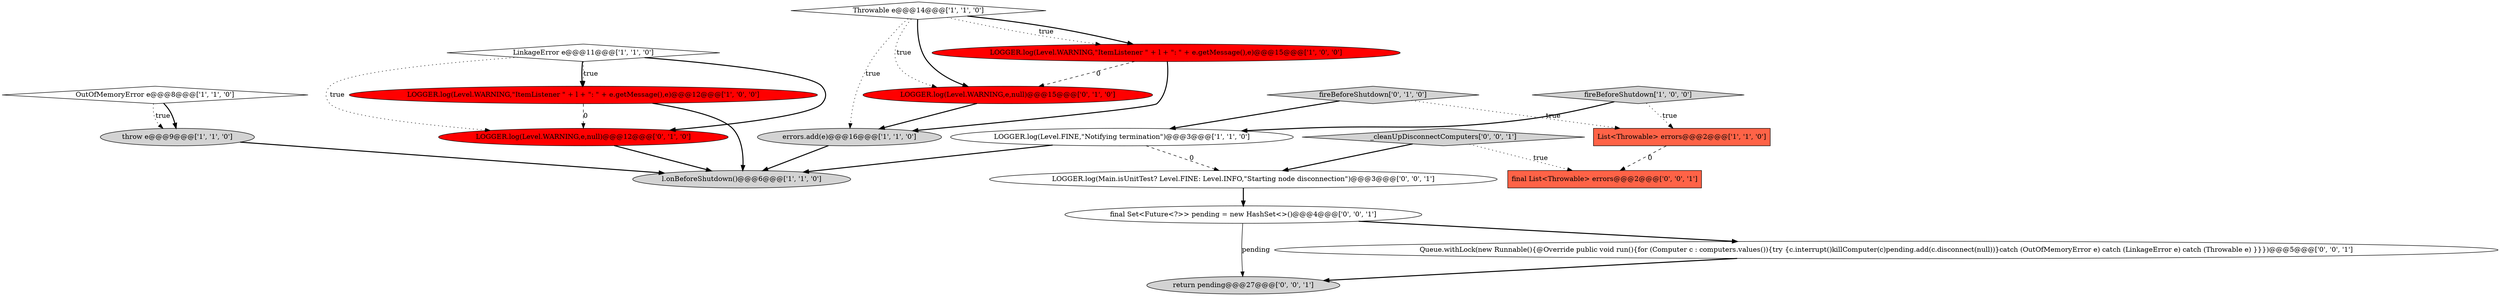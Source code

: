 digraph {
10 [style = filled, label = "throw e@@@9@@@['1', '1', '0']", fillcolor = lightgray, shape = ellipse image = "AAA0AAABBB1BBB"];
4 [style = filled, label = "List<Throwable> errors@@@2@@@['1', '1', '0']", fillcolor = tomato, shape = box image = "AAA0AAABBB1BBB"];
18 [style = filled, label = "final List<Throwable> errors@@@2@@@['0', '0', '1']", fillcolor = tomato, shape = box image = "AAA0AAABBB3BBB"];
19 [style = filled, label = "_cleanUpDisconnectComputers['0', '0', '1']", fillcolor = lightgray, shape = diamond image = "AAA0AAABBB3BBB"];
9 [style = filled, label = "l.onBeforeShutdown()@@@6@@@['1', '1', '0']", fillcolor = lightgray, shape = ellipse image = "AAA0AAABBB1BBB"];
1 [style = filled, label = "LinkageError e@@@11@@@['1', '1', '0']", fillcolor = white, shape = diamond image = "AAA0AAABBB1BBB"];
5 [style = filled, label = "Throwable e@@@14@@@['1', '1', '0']", fillcolor = white, shape = diamond image = "AAA0AAABBB1BBB"];
7 [style = filled, label = "LOGGER.log(Level.WARNING,\"ItemListener \" + l + \": \" + e.getMessage(),e)@@@12@@@['1', '0', '0']", fillcolor = red, shape = ellipse image = "AAA1AAABBB1BBB"];
13 [style = filled, label = "LOGGER.log(Level.WARNING,e,null)@@@15@@@['0', '1', '0']", fillcolor = red, shape = ellipse image = "AAA1AAABBB2BBB"];
15 [style = filled, label = "final Set<Future<?>> pending = new HashSet<>()@@@4@@@['0', '0', '1']", fillcolor = white, shape = ellipse image = "AAA0AAABBB3BBB"];
16 [style = filled, label = "return pending@@@27@@@['0', '0', '1']", fillcolor = lightgray, shape = ellipse image = "AAA0AAABBB3BBB"];
2 [style = filled, label = "LOGGER.log(Level.WARNING,\"ItemListener \" + l + \": \" + e.getMessage(),e)@@@15@@@['1', '0', '0']", fillcolor = red, shape = ellipse image = "AAA1AAABBB1BBB"];
11 [style = filled, label = "LOGGER.log(Level.WARNING,e,null)@@@12@@@['0', '1', '0']", fillcolor = red, shape = ellipse image = "AAA1AAABBB2BBB"];
14 [style = filled, label = "LOGGER.log(Main.isUnitTest? Level.FINE: Level.INFO,\"Starting node disconnection\")@@@3@@@['0', '0', '1']", fillcolor = white, shape = ellipse image = "AAA0AAABBB3BBB"];
6 [style = filled, label = "LOGGER.log(Level.FINE,\"Notifying termination\")@@@3@@@['1', '1', '0']", fillcolor = white, shape = ellipse image = "AAA0AAABBB1BBB"];
8 [style = filled, label = "fireBeforeShutdown['1', '0', '0']", fillcolor = lightgray, shape = diamond image = "AAA0AAABBB1BBB"];
0 [style = filled, label = "OutOfMemoryError e@@@8@@@['1', '1', '0']", fillcolor = white, shape = diamond image = "AAA0AAABBB1BBB"];
17 [style = filled, label = "Queue.withLock(new Runnable(){@Override public void run(){for (Computer c : computers.values()){try {c.interrupt()killComputer(c)pending.add(c.disconnect(null))}catch (OutOfMemoryError e) catch (LinkageError e) catch (Throwable e) }}})@@@5@@@['0', '0', '1']", fillcolor = white, shape = ellipse image = "AAA0AAABBB3BBB"];
3 [style = filled, label = "errors.add(e)@@@16@@@['1', '1', '0']", fillcolor = lightgray, shape = ellipse image = "AAA0AAABBB1BBB"];
12 [style = filled, label = "fireBeforeShutdown['0', '1', '0']", fillcolor = lightgray, shape = diamond image = "AAA0AAABBB2BBB"];
4->18 [style = dashed, label="0"];
0->10 [style = dotted, label="true"];
2->3 [style = bold, label=""];
1->11 [style = dotted, label="true"];
19->18 [style = dotted, label="true"];
7->11 [style = dashed, label="0"];
8->6 [style = bold, label=""];
5->3 [style = dotted, label="true"];
6->14 [style = dashed, label="0"];
11->9 [style = bold, label=""];
12->6 [style = bold, label=""];
1->7 [style = bold, label=""];
8->4 [style = dotted, label="true"];
1->11 [style = bold, label=""];
1->7 [style = dotted, label="true"];
7->9 [style = bold, label=""];
3->9 [style = bold, label=""];
5->13 [style = dotted, label="true"];
5->2 [style = bold, label=""];
0->10 [style = bold, label=""];
15->17 [style = bold, label=""];
19->14 [style = bold, label=""];
13->3 [style = bold, label=""];
2->13 [style = dashed, label="0"];
5->13 [style = bold, label=""];
15->16 [style = solid, label="pending"];
14->15 [style = bold, label=""];
10->9 [style = bold, label=""];
12->4 [style = dotted, label="true"];
6->9 [style = bold, label=""];
17->16 [style = bold, label=""];
5->2 [style = dotted, label="true"];
}
